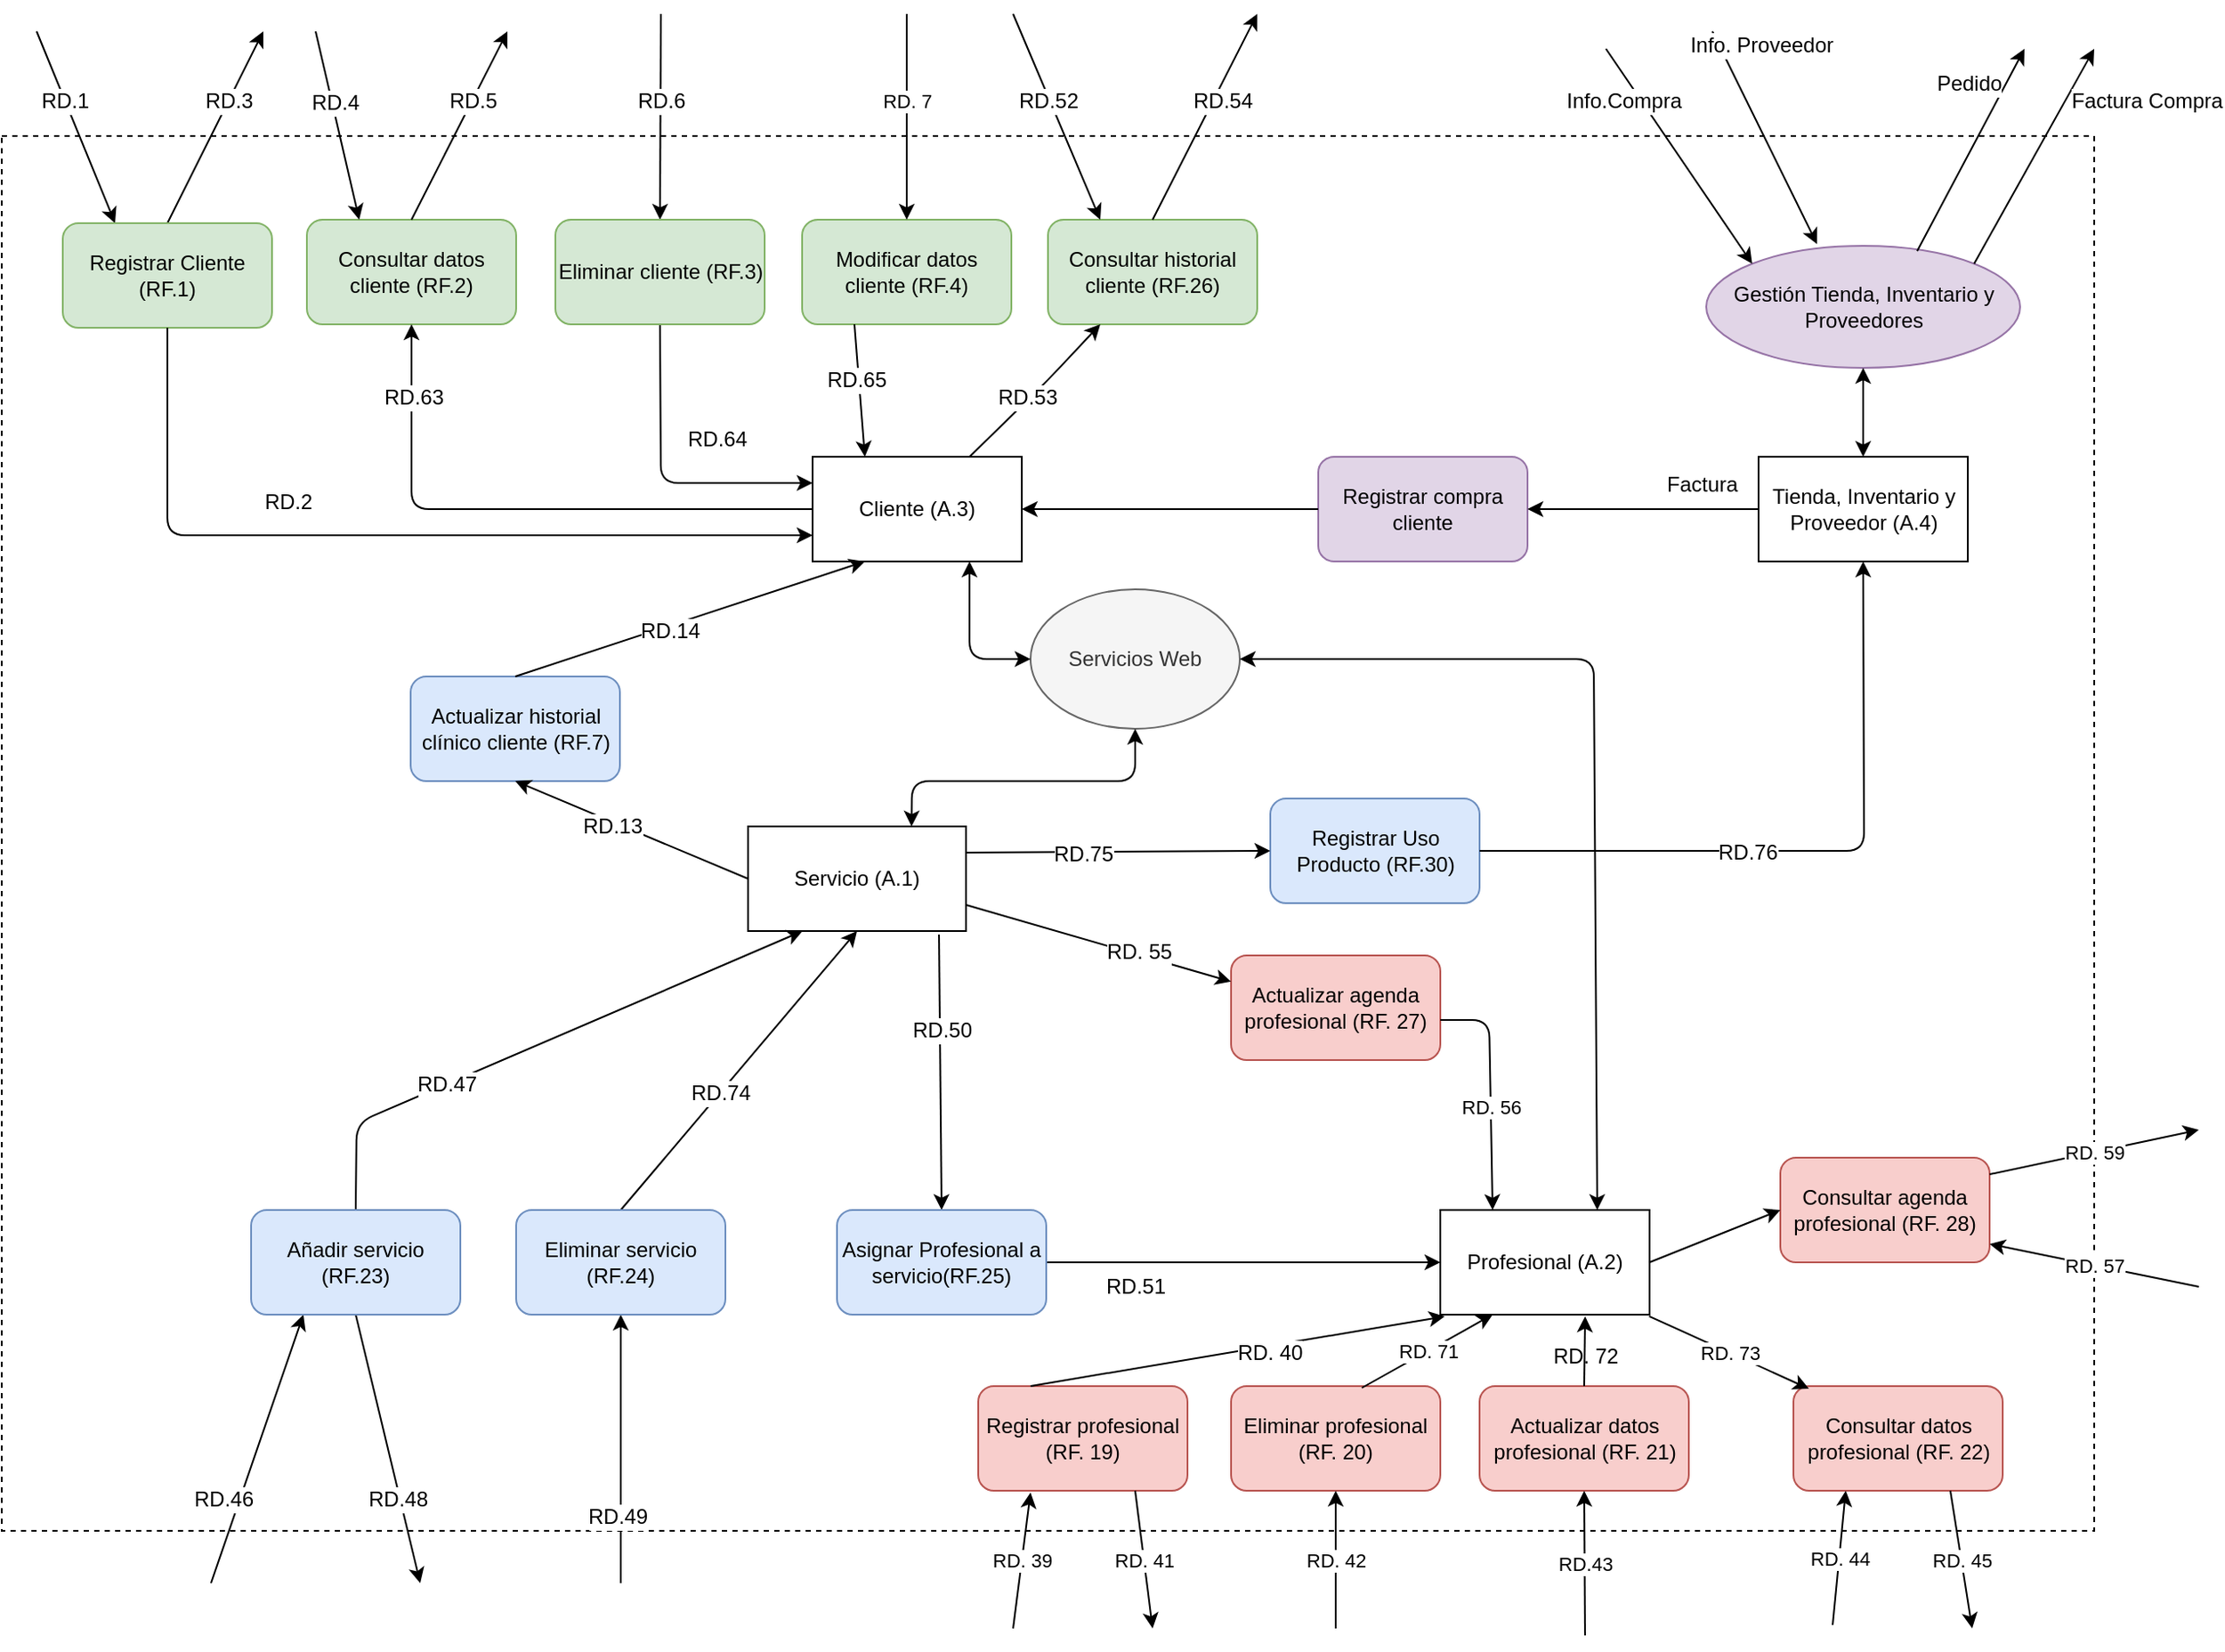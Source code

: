 <mxfile version="12.3.3" type="google" pages="1"><diagram id="b93JCt19qEBxRqC6dPkV" name="Page-1"><mxGraphModel dx="2615" dy="962" grid="1" gridSize="10" guides="1" tooltips="1" connect="1" arrows="1" fold="1" page="0" pageScale="1" pageWidth="827" pageHeight="1169" math="0" shadow="0"><root><mxCell id="0"/><mxCell id="1" parent="0"/><mxCell id="jMktDE-_HTdUXG7pjWSN-1" value="" style="rounded=0;whiteSpace=wrap;html=1;dashed=1;fillColor=none;" parent="1" vertex="1"><mxGeometry x="-640" y="90" width="1200" height="800" as="geometry"/></mxCell><mxCell id="8VAY9Pa1ln5P_v3T2w9V-14" value="Servicio (A.1)" style="rounded=0;whiteSpace=wrap;html=1;shadow=0;glass=0;comic=0;" parent="1" vertex="1"><mxGeometry x="-212" y="486" width="125" height="60" as="geometry"/></mxCell><mxCell id="Qlmde71eXQDHQLHynO3W-8" value="Gestión Tienda, Inventario y Proveedores" style="ellipse;whiteSpace=wrap;html=1;fillColor=#e1d5e7;strokeColor=#9673a6;" parent="1" vertex="1"><mxGeometry x="337.5" y="153" width="180" height="70" as="geometry"/></mxCell><mxCell id="Qlmde71eXQDHQLHynO3W-14" value="" style="endArrow=classic;html=1;entryX=0;entryY=0;entryDx=0;entryDy=0;" parent="1" target="Qlmde71eXQDHQLHynO3W-8" edge="1"><mxGeometry width="50" height="50" relative="1" as="geometry"><mxPoint x="280" y="40" as="sourcePoint"/><mxPoint x="503.443" y="67.499" as="targetPoint"/></mxGeometry></mxCell><mxCell id="Qlmde71eXQDHQLHynO3W-39" value="Info.Compra" style="text;html=1;resizable=0;points=[];align=center;verticalAlign=middle;labelBackgroundColor=#ffffff;" parent="Qlmde71eXQDHQLHynO3W-14" vertex="1" connectable="0"><mxGeometry x="0.1" y="-2" relative="1" as="geometry"><mxPoint x="-34.5" y="-39" as="offset"/></mxGeometry></mxCell><mxCell id="Qlmde71eXQDHQLHynO3W-17" value="" style="endArrow=classic;html=1;exitX=0.672;exitY=0.043;exitDx=0;exitDy=0;exitPerimeter=0;" parent="1" source="Qlmde71eXQDHQLHynO3W-8" edge="1"><mxGeometry width="50" height="50" relative="1" as="geometry"><mxPoint x="430" y="150" as="sourcePoint"/><mxPoint x="520" y="40" as="targetPoint"/></mxGeometry></mxCell><mxCell id="Qlmde71eXQDHQLHynO3W-42" value="Pedido" style="text;html=1;resizable=0;points=[];align=center;verticalAlign=middle;labelBackgroundColor=#ffffff;" parent="Qlmde71eXQDHQLHynO3W-17" vertex="1" connectable="0"><mxGeometry x="0.169" y="-3" relative="1" as="geometry"><mxPoint x="-9.5" y="-29.5" as="offset"/></mxGeometry></mxCell><mxCell id="Qlmde71eXQDHQLHynO3W-44" value="" style="endArrow=classic;html=1;entryX=0.25;entryY=0;entryDx=0;entryDy=0;" parent="1" target="3dImfwjAl2JNaLpoNtfD-1" edge="1"><mxGeometry width="50" height="50" relative="1" as="geometry"><mxPoint x="-620" y="30" as="sourcePoint"/><mxPoint x="-464.402" y="148.289" as="targetPoint"/></mxGeometry></mxCell><mxCell id="Qlmde71eXQDHQLHynO3W-45" value="RD.1" style="text;html=1;resizable=0;points=[];align=center;verticalAlign=middle;labelBackgroundColor=#ffffff;" parent="Qlmde71eXQDHQLHynO3W-44" vertex="1" connectable="0"><mxGeometry x="0.218" y="1" relative="1" as="geometry"><mxPoint x="-13" y="-26.5" as="offset"/></mxGeometry></mxCell><mxCell id="YVrnWBhTD0CyVtD4n9-x-4" value="" style="endArrow=classic;html=1;exitX=0.5;exitY=0;exitDx=0;exitDy=0;" parent="1" source="3dImfwjAl2JNaLpoNtfD-1" edge="1"><mxGeometry width="50" height="50" relative="1" as="geometry"><mxPoint x="-224.99" y="152" as="sourcePoint"/><mxPoint x="-490" y="30" as="targetPoint"/></mxGeometry></mxCell><mxCell id="YVrnWBhTD0CyVtD4n9-x-6" value="RD.3" style="text;html=1;resizable=0;points=[];align=center;verticalAlign=middle;labelBackgroundColor=#ffffff;" parent="YVrnWBhTD0CyVtD4n9-x-4" vertex="1" connectable="0"><mxGeometry x="-0.221" y="2" relative="1" as="geometry"><mxPoint x="15.5" y="-26" as="offset"/></mxGeometry></mxCell><mxCell id="F9AIN50XA96VZ4RDQSqq-5" value="Profesional (A.2)" style="rounded=0;whiteSpace=wrap;html=1;shadow=0;glass=0;comic=0;" parent="1" vertex="1"><mxGeometry x="185" y="706" width="120" height="60" as="geometry"/></mxCell><mxCell id="F9AIN50XA96VZ4RDQSqq-6" value="Tienda, Inventario y Proveedor (A.4)" style="rounded=0;whiteSpace=wrap;html=1;shadow=0;glass=0;comic=0;" parent="1" vertex="1"><mxGeometry x="367.5" y="274" width="120" height="60" as="geometry"/></mxCell><mxCell id="F9AIN50XA96VZ4RDQSqq-7" value="Cliente (A.3)" style="rounded=0;whiteSpace=wrap;html=1;shadow=0;glass=0;comic=0;" parent="1" vertex="1"><mxGeometry x="-175" y="274" width="120" height="60" as="geometry"/></mxCell><mxCell id="F9AIN50XA96VZ4RDQSqq-8" value="" style="endArrow=classic;startArrow=classic;html=1;endFill=1;exitX=0.5;exitY=0;exitDx=0;exitDy=0;entryX=0.5;entryY=1;entryDx=0;entryDy=0;" parent="1" source="F9AIN50XA96VZ4RDQSqq-6" target="Qlmde71eXQDHQLHynO3W-8" edge="1"><mxGeometry width="50" height="50" relative="1" as="geometry"><mxPoint x="430.5" y="320" as="sourcePoint"/><mxPoint x="430.5" y="203" as="targetPoint"/><Array as="points"/></mxGeometry></mxCell><mxCell id="ljY3BrAoG0f8slDdFa4K-8" value="" style="endArrow=classic;html=1;entryX=0.353;entryY=-0.014;entryDx=0;entryDy=0;entryPerimeter=0;" parent="1" target="Qlmde71eXQDHQLHynO3W-8" edge="1"><mxGeometry width="50" height="50" relative="1" as="geometry"><mxPoint x="341" y="30" as="sourcePoint"/><mxPoint x="341.36" y="173.251" as="targetPoint"/></mxGeometry></mxCell><mxCell id="ljY3BrAoG0f8slDdFa4K-9" value="Info. Proveedor" style="text;html=1;resizable=0;points=[];align=center;verticalAlign=middle;labelBackgroundColor=#ffffff;" parent="ljY3BrAoG0f8slDdFa4K-8" vertex="1" connectable="0"><mxGeometry x="0.1" y="-2" relative="1" as="geometry"><mxPoint x="-4" y="-60" as="offset"/></mxGeometry></mxCell><mxCell id="ljY3BrAoG0f8slDdFa4K-12" value="Registrar compra cliente" style="rounded=1;whiteSpace=wrap;html=1;fillColor=#e1d5e7;strokeColor=#9673a6;" parent="1" vertex="1"><mxGeometry x="115" y="274" width="120" height="60" as="geometry"/></mxCell><mxCell id="ljY3BrAoG0f8slDdFa4K-13" value="" style="endArrow=classic;html=1;entryX=1;entryY=0.5;entryDx=0;entryDy=0;exitX=0;exitY=0.5;exitDx=0;exitDy=0;" parent="1" source="F9AIN50XA96VZ4RDQSqq-6" target="ljY3BrAoG0f8slDdFa4K-12" edge="1"><mxGeometry width="50" height="50" relative="1" as="geometry"><mxPoint x="255" y="404" as="sourcePoint"/><mxPoint x="305" y="354" as="targetPoint"/></mxGeometry></mxCell><mxCell id="ljY3BrAoG0f8slDdFa4K-14" value="" style="endArrow=classic;html=1;entryX=1;entryY=0.5;entryDx=0;entryDy=0;exitX=0;exitY=0.5;exitDx=0;exitDy=0;" parent="1" source="ljY3BrAoG0f8slDdFa4K-12" target="F9AIN50XA96VZ4RDQSqq-7" edge="1"><mxGeometry width="50" height="50" relative="1" as="geometry"><mxPoint x="125" y="300" as="sourcePoint"/><mxPoint x="35" y="345" as="targetPoint"/><Array as="points"/></mxGeometry></mxCell><mxCell id="ljY3BrAoG0f8slDdFa4K-18" value="" style="endArrow=classic;html=1;exitX=1;exitY=0;exitDx=0;exitDy=0;" parent="1" source="Qlmde71eXQDHQLHynO3W-8" edge="1"><mxGeometry width="50" height="50" relative="1" as="geometry"><mxPoint x="475.175" y="100.178" as="sourcePoint"/><mxPoint x="560" y="40" as="targetPoint"/></mxGeometry></mxCell><mxCell id="ljY3BrAoG0f8slDdFa4K-19" value="Factura Compra" style="text;html=1;resizable=0;points=[];align=center;verticalAlign=middle;labelBackgroundColor=#ffffff;" parent="ljY3BrAoG0f8slDdFa4K-18" vertex="1" connectable="0"><mxGeometry x="-0.221" y="2" relative="1" as="geometry"><mxPoint x="74" y="-44.5" as="offset"/></mxGeometry></mxCell><mxCell id="ljY3BrAoG0f8slDdFa4K-26" value="Factura" style="text;html=1;resizable=0;points=[];autosize=1;align=left;verticalAlign=top;spacingTop=-4;" parent="1" vertex="1"><mxGeometry x="312.5" y="280" width="60" height="20" as="geometry"/></mxCell><mxCell id="z3OTCiVvKLXazfWo5lRK-1" value="Registrar Uso Producto (RF.30)" style="rounded=1;whiteSpace=wrap;html=1;fillColor=#dae8fc;strokeColor=#6c8ebf;" parent="1" vertex="1"><mxGeometry x="87.5" y="470" width="120" height="60" as="geometry"/></mxCell><mxCell id="3dImfwjAl2JNaLpoNtfD-1" value="Registrar Cliente (RF.1)" style="rounded=1;whiteSpace=wrap;html=1;fillColor=#d5e8d4;strokeColor=#82b366;" parent="1" vertex="1"><mxGeometry x="-605" y="140" width="120" height="60" as="geometry"/></mxCell><mxCell id="3dImfwjAl2JNaLpoNtfD-2" value="" style="endArrow=classic;html=1;exitX=0.5;exitY=1;exitDx=0;exitDy=0;entryX=0;entryY=0.75;entryDx=0;entryDy=0;" parent="1" source="3dImfwjAl2JNaLpoNtfD-1" target="F9AIN50XA96VZ4RDQSqq-7" edge="1"><mxGeometry width="50" height="50" relative="1" as="geometry"><mxPoint x="-380" y="710" as="sourcePoint"/><mxPoint x="-130" y="260" as="targetPoint"/><Array as="points"><mxPoint x="-545" y="319"/></Array></mxGeometry></mxCell><mxCell id="3dImfwjAl2JNaLpoNtfD-3" value="RD.2" style="text;html=1;align=center;verticalAlign=middle;resizable=0;points=[];;labelBackgroundColor=#ffffff;" parent="3dImfwjAl2JNaLpoNtfD-2" vertex="1" connectable="0"><mxGeometry x="0.373" y="1" relative="1" as="geometry"><mxPoint x="-148" y="-18" as="offset"/></mxGeometry></mxCell><mxCell id="3dImfwjAl2JNaLpoNtfD-4" value="Consultar datos cliente (RF.2)" style="rounded=1;whiteSpace=wrap;html=1;fillColor=#d5e8d4;strokeColor=#82b366;" parent="1" vertex="1"><mxGeometry x="-465" y="138" width="120" height="60" as="geometry"/></mxCell><mxCell id="3dImfwjAl2JNaLpoNtfD-6" value="" style="endArrow=classic;html=1;exitX=0.5;exitY=1;exitDx=0;exitDy=0;entryX=0;entryY=0.25;entryDx=0;entryDy=0;" parent="1" source="3dImfwjAl2JNaLpoNtfD-15" target="F9AIN50XA96VZ4RDQSqq-7" edge="1"><mxGeometry width="50" height="50" relative="1" as="geometry"><mxPoint x="-120" y="248" as="sourcePoint"/><mxPoint x="-70" y="198" as="targetPoint"/><Array as="points"><mxPoint x="-262" y="289"/></Array></mxGeometry></mxCell><mxCell id="3dImfwjAl2JNaLpoNtfD-17" value="RD.64" style="text;html=1;align=center;verticalAlign=middle;resizable=0;points=[];;labelBackgroundColor=#ffffff;" parent="3dImfwjAl2JNaLpoNtfD-6" vertex="1" connectable="0"><mxGeometry x="0.437" y="-1" relative="1" as="geometry"><mxPoint x="-5.5" y="-26.5" as="offset"/></mxGeometry></mxCell><mxCell id="3dImfwjAl2JNaLpoNtfD-8" value="" style="endArrow=classic;html=1;entryX=0.5;entryY=0;entryDx=0;entryDy=0;" parent="1" target="3dImfwjAl2JNaLpoNtfD-15" edge="1"><mxGeometry width="50" height="50" relative="1" as="geometry"><mxPoint x="-262" y="20" as="sourcePoint"/><mxPoint x="-275" y="40" as="targetPoint"/></mxGeometry></mxCell><mxCell id="3dImfwjAl2JNaLpoNtfD-16" value="RD.6" style="text;html=1;align=center;verticalAlign=middle;resizable=0;points=[];;labelBackgroundColor=#ffffff;" parent="3dImfwjAl2JNaLpoNtfD-8" vertex="1" connectable="0"><mxGeometry x="0.352" relative="1" as="geometry"><mxPoint y="-30" as="offset"/></mxGeometry></mxCell><mxCell id="3dImfwjAl2JNaLpoNtfD-9" value="" style="endArrow=classic;html=1;entryX=0.25;entryY=0;entryDx=0;entryDy=0;" parent="1" target="3dImfwjAl2JNaLpoNtfD-4" edge="1"><mxGeometry width="50" height="50" relative="1" as="geometry"><mxPoint x="-460" y="30" as="sourcePoint"/><mxPoint x="-250" y="113" as="targetPoint"/></mxGeometry></mxCell><mxCell id="3dImfwjAl2JNaLpoNtfD-12" value="RD.4" style="text;html=1;align=center;verticalAlign=middle;resizable=0;points=[];;labelBackgroundColor=#ffffff;" parent="3dImfwjAl2JNaLpoNtfD-9" vertex="1" connectable="0"><mxGeometry x="0.506" y="2" relative="1" as="geometry"><mxPoint x="-10.5" y="-40.5" as="offset"/></mxGeometry></mxCell><mxCell id="3dImfwjAl2JNaLpoNtfD-10" value="" style="endArrow=classic;html=1;exitX=0.5;exitY=0;exitDx=0;exitDy=0;" parent="1" source="3dImfwjAl2JNaLpoNtfD-4" edge="1"><mxGeometry width="50" height="50" relative="1" as="geometry"><mxPoint x="-395" y="130" as="sourcePoint"/><mxPoint x="-350" y="30" as="targetPoint"/></mxGeometry></mxCell><mxCell id="3dImfwjAl2JNaLpoNtfD-14" value="RD.5" style="text;html=1;align=center;verticalAlign=middle;resizable=0;points=[];;labelBackgroundColor=#ffffff;" parent="3dImfwjAl2JNaLpoNtfD-10" vertex="1" connectable="0"><mxGeometry x="-0.426" y="-5" relative="1" as="geometry"><mxPoint x="14.5" y="-39" as="offset"/></mxGeometry></mxCell><mxCell id="3dImfwjAl2JNaLpoNtfD-11" value="" style="endArrow=classic;html=1;exitX=0;exitY=0.5;exitDx=0;exitDy=0;entryX=0.5;entryY=1;entryDx=0;entryDy=0;" parent="1" source="F9AIN50XA96VZ4RDQSqq-7" target="3dImfwjAl2JNaLpoNtfD-4" edge="1"><mxGeometry width="50" height="50" relative="1" as="geometry"><mxPoint x="-305" y="280" as="sourcePoint"/><mxPoint x="-350" y="210" as="targetPoint"/><Array as="points"><mxPoint x="-405" y="304"/></Array></mxGeometry></mxCell><mxCell id="3dImfwjAl2JNaLpoNtfD-13" value="RD.63" style="text;html=1;align=center;verticalAlign=middle;resizable=0;points=[];;labelBackgroundColor=#ffffff;" parent="3dImfwjAl2JNaLpoNtfD-11" vertex="1" connectable="0"><mxGeometry x="-0.33" relative="1" as="geometry"><mxPoint x="-117" y="-64" as="offset"/></mxGeometry></mxCell><mxCell id="3dImfwjAl2JNaLpoNtfD-15" value="Eliminar cliente (RF.3)" style="rounded=1;whiteSpace=wrap;html=1;fillColor=#d5e8d4;strokeColor=#82b366;" parent="1" vertex="1"><mxGeometry x="-322.5" y="138" width="120" height="60" as="geometry"/></mxCell><mxCell id="3dImfwjAl2JNaLpoNtfD-18" value="Modificar datos cliente (RF.4)" style="rounded=1;whiteSpace=wrap;html=1;fillColor=#d5e8d4;strokeColor=#82b366;" parent="1" vertex="1"><mxGeometry x="-181" y="138" width="120" height="60" as="geometry"/></mxCell><mxCell id="3dImfwjAl2JNaLpoNtfD-19" value="Consultar historial cliente (RF.26)" style="rounded=1;whiteSpace=wrap;html=1;fillColor=#d5e8d4;strokeColor=#82b366;" parent="1" vertex="1"><mxGeometry x="-40" y="138" width="120" height="60" as="geometry"/></mxCell><mxCell id="3dImfwjAl2JNaLpoNtfD-20" value="Actualizar historial clínico cliente (RF.7)" style="rounded=1;whiteSpace=wrap;html=1;fillColor=#dae8fc;strokeColor=#6c8ebf;" parent="1" vertex="1"><mxGeometry x="-405.5" y="400" width="120" height="60" as="geometry"/></mxCell><mxCell id="3dImfwjAl2JNaLpoNtfD-21" value="" style="endArrow=classic;html=1;exitX=0.25;exitY=1;exitDx=0;exitDy=0;entryX=0.25;entryY=0;entryDx=0;entryDy=0;" parent="1" source="3dImfwjAl2JNaLpoNtfD-18" target="F9AIN50XA96VZ4RDQSqq-7" edge="1"><mxGeometry width="50" height="50" relative="1" as="geometry"><mxPoint x="-280" y="430" as="sourcePoint"/><mxPoint x="-230" y="380" as="targetPoint"/></mxGeometry></mxCell><mxCell id="3dImfwjAl2JNaLpoNtfD-22" value="RD.65" style="text;html=1;align=center;verticalAlign=middle;resizable=0;points=[];;labelBackgroundColor=#ffffff;" parent="3dImfwjAl2JNaLpoNtfD-21" vertex="1" connectable="0"><mxGeometry x="-0.564" y="-2" relative="1" as="geometry"><mxPoint x="1.5" y="15" as="offset"/></mxGeometry></mxCell><mxCell id="3dImfwjAl2JNaLpoNtfD-23" value="RD. 7" style="endArrow=classic;html=1;entryX=0.5;entryY=0;entryDx=0;entryDy=0;" parent="1" target="3dImfwjAl2JNaLpoNtfD-18" edge="1"><mxGeometry x="0.017" y="-10" width="50" height="50" relative="1" as="geometry"><mxPoint x="-121" y="20" as="sourcePoint"/><mxPoint x="-210" y="30" as="targetPoint"/><Array as="points"><mxPoint x="-121" y="80"/></Array><mxPoint x="10" y="-10" as="offset"/></mxGeometry></mxCell><mxCell id="3dImfwjAl2JNaLpoNtfD-25" value="" style="endArrow=classic;html=1;exitX=0.75;exitY=0;exitDx=0;exitDy=0;entryX=0.25;entryY=1;entryDx=0;entryDy=0;" parent="1" source="F9AIN50XA96VZ4RDQSqq-7" target="3dImfwjAl2JNaLpoNtfD-19" edge="1"><mxGeometry width="50" height="50" relative="1" as="geometry"><mxPoint x="-80" y="260" as="sourcePoint"/><mxPoint x="-30" y="210" as="targetPoint"/><Array as="points"><mxPoint x="-40" y="230"/></Array></mxGeometry></mxCell><mxCell id="3dImfwjAl2JNaLpoNtfD-42" value="RD.53" style="text;html=1;align=center;verticalAlign=middle;resizable=0;points=[];;labelBackgroundColor=#ffffff;" parent="3dImfwjAl2JNaLpoNtfD-25" vertex="1" connectable="0"><mxGeometry x="0.179" y="16" relative="1" as="geometry"><mxPoint x="-1" y="21" as="offset"/></mxGeometry></mxCell><mxCell id="3dImfwjAl2JNaLpoNtfD-26" value="" style="endArrow=classic;html=1;exitX=0.5;exitY=0;exitDx=0;exitDy=0;entryX=0.25;entryY=1;entryDx=0;entryDy=0;" parent="1" source="3dImfwjAl2JNaLpoNtfD-20" target="F9AIN50XA96VZ4RDQSqq-7" edge="1"><mxGeometry width="50" height="50" relative="1" as="geometry"><mxPoint x="-102.5" y="136" as="sourcePoint"/><mxPoint x="-277.5" y="440" as="targetPoint"/><Array as="points"/></mxGeometry></mxCell><mxCell id="3dImfwjAl2JNaLpoNtfD-43" value="RD.14" style="text;html=1;align=center;verticalAlign=middle;resizable=0;points=[];;labelBackgroundColor=#ffffff;" parent="3dImfwjAl2JNaLpoNtfD-26" vertex="1" connectable="0"><mxGeometry x="-0.236" y="-3" relative="1" as="geometry"><mxPoint x="10.5" y="-4" as="offset"/></mxGeometry></mxCell><mxCell id="3dImfwjAl2JNaLpoNtfD-27" value="" style="endArrow=classic;html=1;entryX=0.5;entryY=1;entryDx=0;entryDy=0;exitX=0;exitY=0.5;exitDx=0;exitDy=0;" parent="1" source="8VAY9Pa1ln5P_v3T2w9V-14" target="3dImfwjAl2JNaLpoNtfD-20" edge="1"><mxGeometry width="50" height="50" relative="1" as="geometry"><mxPoint x="-732" y="486" as="sourcePoint"/><mxPoint x="-147" y="116" as="targetPoint"/></mxGeometry></mxCell><mxCell id="3dImfwjAl2JNaLpoNtfD-44" value="RD.13" style="text;html=1;align=center;verticalAlign=middle;resizable=0;points=[];;labelBackgroundColor=#ffffff;" parent="3dImfwjAl2JNaLpoNtfD-27" vertex="1" connectable="0"><mxGeometry x="0.351" y="3" relative="1" as="geometry"><mxPoint x="13.5" y="5" as="offset"/></mxGeometry></mxCell><mxCell id="3dImfwjAl2JNaLpoNtfD-28" value="" style="endArrow=classic;html=1;exitX=0.5;exitY=0;exitDx=0;exitDy=0;entryX=0.25;entryY=1;entryDx=0;entryDy=0;" parent="1" source="3dImfwjAl2JNaLpoNtfD-45" target="8VAY9Pa1ln5P_v3T2w9V-14" edge="1"><mxGeometry width="50" height="50" relative="1" as="geometry"><mxPoint x="-597.5" y="646" as="sourcePoint"/><mxPoint x="-436.5" y="636" as="targetPoint"/><Array as="points"><mxPoint x="-436.5" y="656"/></Array></mxGeometry></mxCell><mxCell id="3dImfwjAl2JNaLpoNtfD-54" value="RD.47" style="text;html=1;align=center;verticalAlign=middle;resizable=0;points=[];;labelBackgroundColor=#ffffff;" parent="3dImfwjAl2JNaLpoNtfD-28" vertex="1" connectable="0"><mxGeometry x="-0.358" relative="1" as="geometry"><mxPoint as="offset"/></mxGeometry></mxCell><mxCell id="3dImfwjAl2JNaLpoNtfD-29" value="" style="endArrow=classic;html=1;exitX=0.876;exitY=1.033;exitDx=0;exitDy=0;entryX=0.5;entryY=0;entryDx=0;entryDy=0;exitPerimeter=0;" parent="1" source="8VAY9Pa1ln5P_v3T2w9V-14" target="3dImfwjAl2JNaLpoNtfD-47" edge="1"><mxGeometry width="50" height="50" relative="1" as="geometry"><mxPoint x="-237.5" y="766" as="sourcePoint"/><mxPoint x="-187.5" y="716" as="targetPoint"/></mxGeometry></mxCell><mxCell id="3dImfwjAl2JNaLpoNtfD-52" value="RD.50" style="text;html=1;align=center;verticalAlign=middle;resizable=0;points=[];;labelBackgroundColor=#ffffff;" parent="3dImfwjAl2JNaLpoNtfD-29" vertex="1" connectable="0"><mxGeometry x="-0.307" y="1" relative="1" as="geometry"><mxPoint as="offset"/></mxGeometry></mxCell><mxCell id="3dImfwjAl2JNaLpoNtfD-30" value="" style="endArrow=classic;html=1;exitX=1;exitY=0.5;exitDx=0;exitDy=0;entryX=0;entryY=0.5;entryDx=0;entryDy=0;" parent="1" source="3dImfwjAl2JNaLpoNtfD-47" target="F9AIN50XA96VZ4RDQSqq-5" edge="1"><mxGeometry width="50" height="50" relative="1" as="geometry"><mxPoint x="20" y="656" as="sourcePoint"/><mxPoint x="65" y="636" as="targetPoint"/></mxGeometry></mxCell><mxCell id="3dImfwjAl2JNaLpoNtfD-53" value="RD.51" style="text;html=1;align=center;verticalAlign=middle;resizable=0;points=[];;labelBackgroundColor=#ffffff;" parent="3dImfwjAl2JNaLpoNtfD-30" vertex="1" connectable="0"><mxGeometry x="-0.249" y="-18" relative="1" as="geometry"><mxPoint x="-34.5" y="-4" as="offset"/></mxGeometry></mxCell><mxCell id="3dImfwjAl2JNaLpoNtfD-31" value="" style="endArrow=classic;html=1;exitX=0.5;exitY=1;exitDx=0;exitDy=0;" parent="1" source="3dImfwjAl2JNaLpoNtfD-45" edge="1"><mxGeometry width="50" height="50" relative="1" as="geometry"><mxPoint x="-472.5" y="867" as="sourcePoint"/><mxPoint x="-400" y="920" as="targetPoint"/></mxGeometry></mxCell><mxCell id="3dImfwjAl2JNaLpoNtfD-55" value="RD.48" style="text;html=1;align=center;verticalAlign=middle;resizable=0;points=[];;labelBackgroundColor=#ffffff;" parent="3dImfwjAl2JNaLpoNtfD-31" vertex="1" connectable="0"><mxGeometry x="0.479" y="-1" relative="1" as="geometry"><mxPoint x="-3" y="-8.5" as="offset"/></mxGeometry></mxCell><mxCell id="3dImfwjAl2JNaLpoNtfD-32" value="" style="endArrow=classic;html=1;entryX=0.25;entryY=1;entryDx=0;entryDy=0;" parent="1" target="3dImfwjAl2JNaLpoNtfD-45" edge="1"><mxGeometry width="50" height="50" relative="1" as="geometry"><mxPoint x="-520" y="920" as="sourcePoint"/><mxPoint x="-762.5" y="1326" as="targetPoint"/></mxGeometry></mxCell><mxCell id="3dImfwjAl2JNaLpoNtfD-57" value="RD.46" style="text;html=1;align=center;verticalAlign=middle;resizable=0;points=[];;labelBackgroundColor=#ffffff;" parent="3dImfwjAl2JNaLpoNtfD-32" vertex="1" connectable="0"><mxGeometry x="-0.473" y="-5" relative="1" as="geometry"><mxPoint x="-11.5" y="-9" as="offset"/></mxGeometry></mxCell><mxCell id="3dImfwjAl2JNaLpoNtfD-33" value="" style="endArrow=classic;html=1;entryX=0.5;entryY=1;entryDx=0;entryDy=0;" parent="1" target="3dImfwjAl2JNaLpoNtfD-46" edge="1"><mxGeometry width="50" height="50" relative="1" as="geometry"><mxPoint x="-285" y="920" as="sourcePoint"/><mxPoint x="-282.5" y="776" as="targetPoint"/></mxGeometry></mxCell><mxCell id="3dImfwjAl2JNaLpoNtfD-58" value="RD.49" style="text;html=1;align=center;verticalAlign=middle;resizable=0;points=[];;labelBackgroundColor=#ffffff;" parent="3dImfwjAl2JNaLpoNtfD-33" vertex="1" connectable="0"><mxGeometry x="-0.508" y="2" relative="1" as="geometry"><mxPoint as="offset"/></mxGeometry></mxCell><mxCell id="3dImfwjAl2JNaLpoNtfD-34" value="" style="endArrow=classic;html=1;exitX=0.5;exitY=0;exitDx=0;exitDy=0;entryX=0.5;entryY=1;entryDx=0;entryDy=0;" parent="1" source="3dImfwjAl2JNaLpoNtfD-46" target="8VAY9Pa1ln5P_v3T2w9V-14" edge="1"><mxGeometry width="50" height="50" relative="1" as="geometry"><mxPoint x="-287.5" y="892" as="sourcePoint"/><mxPoint x="-237.5" y="842" as="targetPoint"/></mxGeometry></mxCell><mxCell id="3dImfwjAl2JNaLpoNtfD-59" value="RD.74" style="text;html=1;align=center;verticalAlign=middle;resizable=0;points=[];;labelBackgroundColor=#ffffff;" parent="3dImfwjAl2JNaLpoNtfD-34" vertex="1" connectable="0"><mxGeometry x="-0.167" relative="1" as="geometry"><mxPoint as="offset"/></mxGeometry></mxCell><mxCell id="3dImfwjAl2JNaLpoNtfD-35" value="" style="endArrow=classic;html=1;exitX=1;exitY=0.25;exitDx=0;exitDy=0;entryX=0;entryY=0.5;entryDx=0;entryDy=0;" parent="1" source="8VAY9Pa1ln5P_v3T2w9V-14" target="z3OTCiVvKLXazfWo5lRK-1" edge="1"><mxGeometry width="50" height="50" relative="1" as="geometry"><mxPoint x="-67.5" y="516" as="sourcePoint"/><mxPoint x="-17.5" y="466" as="targetPoint"/></mxGeometry></mxCell><mxCell id="3dImfwjAl2JNaLpoNtfD-61" value="RD.75" style="text;html=1;align=center;verticalAlign=middle;resizable=0;points=[];;labelBackgroundColor=#ffffff;" parent="3dImfwjAl2JNaLpoNtfD-35" vertex="1" connectable="0"><mxGeometry x="-0.239" y="-1" relative="1" as="geometry"><mxPoint as="offset"/></mxGeometry></mxCell><mxCell id="3dImfwjAl2JNaLpoNtfD-36" value="" style="endArrow=classic;html=1;exitX=1;exitY=0.5;exitDx=0;exitDy=0;entryX=0.5;entryY=1;entryDx=0;entryDy=0;" parent="1" source="z3OTCiVvKLXazfWo5lRK-1" target="F9AIN50XA96VZ4RDQSqq-6" edge="1"><mxGeometry width="50" height="50" relative="1" as="geometry"><mxPoint x="292.5" y="526" as="sourcePoint"/><mxPoint x="295" y="440" as="targetPoint"/><Array as="points"><mxPoint x="428" y="500"/></Array></mxGeometry></mxCell><mxCell id="3dImfwjAl2JNaLpoNtfD-62" value="RD.76" style="text;html=1;align=center;verticalAlign=middle;resizable=0;points=[];;labelBackgroundColor=#ffffff;" parent="3dImfwjAl2JNaLpoNtfD-36" vertex="1" connectable="0"><mxGeometry x="-0.214" y="-1" relative="1" as="geometry"><mxPoint x="1" as="offset"/></mxGeometry></mxCell><mxCell id="3dImfwjAl2JNaLpoNtfD-37" value="" style="endArrow=classic;html=1;entryX=0.25;entryY=0;entryDx=0;entryDy=0;" parent="1" target="3dImfwjAl2JNaLpoNtfD-19" edge="1"><mxGeometry width="50" height="50" relative="1" as="geometry"><mxPoint x="-60" y="20" as="sourcePoint"/><mxPoint x="-185" y="-70" as="targetPoint"/></mxGeometry></mxCell><mxCell id="3dImfwjAl2JNaLpoNtfD-38" value="RD.52" style="text;html=1;align=center;verticalAlign=middle;resizable=0;points=[];;labelBackgroundColor=#ffffff;" parent="3dImfwjAl2JNaLpoNtfD-37" vertex="1" connectable="0"><mxGeometry x="-0.346" relative="1" as="geometry"><mxPoint x="3.5" y="11.5" as="offset"/></mxGeometry></mxCell><mxCell id="3dImfwjAl2JNaLpoNtfD-39" value="" style="endArrow=classic;html=1;exitX=0.5;exitY=0;exitDx=0;exitDy=0;" parent="1" source="3dImfwjAl2JNaLpoNtfD-19" edge="1"><mxGeometry width="50" height="50" relative="1" as="geometry"><mxPoint x="55" y="100" as="sourcePoint"/><mxPoint x="80" y="20" as="targetPoint"/></mxGeometry></mxCell><mxCell id="3dImfwjAl2JNaLpoNtfD-40" value="RD.54" style="text;html=1;align=center;verticalAlign=middle;resizable=0;points=[];;labelBackgroundColor=#ffffff;" parent="3dImfwjAl2JNaLpoNtfD-39" vertex="1" connectable="0"><mxGeometry x="-0.354" y="-1" relative="1" as="geometry"><mxPoint x="19.5" y="-30" as="offset"/></mxGeometry></mxCell><mxCell id="fmFveJW_5w7Oqmowh9P2-1" value="Registrar profesional (RF. 19)" style="rounded=1;whiteSpace=wrap;html=1;fillColor=#f8cecc;strokeColor=#b85450;" parent="1" vertex="1"><mxGeometry x="-80" y="807" width="120" height="60" as="geometry"/></mxCell><mxCell id="fmFveJW_5w7Oqmowh9P2-2" value="Eliminar profesional&lt;br&gt;(RF. 20)" style="rounded=1;whiteSpace=wrap;html=1;fillColor=#f8cecc;strokeColor=#b85450;" parent="1" vertex="1"><mxGeometry x="65" y="807" width="120" height="60" as="geometry"/></mxCell><mxCell id="fmFveJW_5w7Oqmowh9P2-3" value="Actualizar datos profesional (RF. 21)" style="rounded=1;whiteSpace=wrap;html=1;fillColor=#f8cecc;strokeColor=#b85450;" parent="1" vertex="1"><mxGeometry x="207.5" y="807" width="120" height="60" as="geometry"/></mxCell><mxCell id="fmFveJW_5w7Oqmowh9P2-4" value="Consultar datos profesional (RF. 22)" style="rounded=1;whiteSpace=wrap;html=1;fillColor=#f8cecc;strokeColor=#b85450;" parent="1" vertex="1"><mxGeometry x="387.5" y="807" width="120" height="60" as="geometry"/></mxCell><mxCell id="fmFveJW_5w7Oqmowh9P2-5" value="Actualizar agenda profesional (RF. 27)" style="rounded=1;whiteSpace=wrap;html=1;fillColor=#f8cecc;strokeColor=#b85450;" parent="1" vertex="1"><mxGeometry x="65" y="560" width="120" height="60" as="geometry"/></mxCell><mxCell id="fmFveJW_5w7Oqmowh9P2-6" value="Consultar agenda profesional (RF. 28)" style="rounded=1;whiteSpace=wrap;html=1;fillColor=#f8cecc;strokeColor=#b85450;" parent="1" vertex="1"><mxGeometry x="380" y="676" width="120" height="60" as="geometry"/></mxCell><mxCell id="3dImfwjAl2JNaLpoNtfD-45" value="Añadir servicio (RF.23)" style="rounded=1;whiteSpace=wrap;html=1;fillColor=#dae8fc;strokeColor=#6c8ebf;" parent="1" vertex="1"><mxGeometry x="-497" y="706" width="120" height="60" as="geometry"/></mxCell><mxCell id="3dImfwjAl2JNaLpoNtfD-46" value="Eliminar servicio (RF.24)" style="rounded=1;whiteSpace=wrap;html=1;fillColor=#dae8fc;strokeColor=#6c8ebf;" parent="1" vertex="1"><mxGeometry x="-345" y="706" width="120" height="60" as="geometry"/></mxCell><mxCell id="3dImfwjAl2JNaLpoNtfD-47" value="Asignar Profesional a servicio(RF.25)" style="rounded=1;whiteSpace=wrap;html=1;fillColor=#dae8fc;strokeColor=#6c8ebf;" parent="1" vertex="1"><mxGeometry x="-161" y="706" width="120" height="60" as="geometry"/></mxCell><mxCell id="fmFveJW_5w7Oqmowh9P2-12" value="" style="endArrow=classic;html=1;entryX=0.021;entryY=1.017;entryDx=0;entryDy=0;exitX=0.25;exitY=0;exitDx=0;exitDy=0;entryPerimeter=0;" parent="1" source="fmFveJW_5w7Oqmowh9P2-1" target="F9AIN50XA96VZ4RDQSqq-5" edge="1"><mxGeometry width="50" height="50" relative="1" as="geometry"><mxPoint x="-82.5" y="807" as="sourcePoint"/><mxPoint x="-32.5" y="757" as="targetPoint"/></mxGeometry></mxCell><mxCell id="fmFveJW_5w7Oqmowh9P2-41" value="RD. 40" style="text;html=1;align=center;verticalAlign=middle;resizable=0;points=[];;labelBackgroundColor=#ffffff;" parent="fmFveJW_5w7Oqmowh9P2-12" connectable="0" vertex="1"><mxGeometry x="0.141" y="-4" relative="1" as="geometry"><mxPoint as="offset"/></mxGeometry></mxCell><mxCell id="fmFveJW_5w7Oqmowh9P2-13" value="RD. 71" style="endArrow=classic;html=1;entryX=0.25;entryY=1;entryDx=0;entryDy=0;" parent="1" target="F9AIN50XA96VZ4RDQSqq-5" edge="1"><mxGeometry width="50" height="50" relative="1" as="geometry"><mxPoint x="140" y="808" as="sourcePoint"/><mxPoint x="190" y="758" as="targetPoint"/></mxGeometry></mxCell><mxCell id="fmFveJW_5w7Oqmowh9P2-25" value="RD. 73" style="endArrow=classic;html=1;exitX=0.998;exitY=1.015;exitDx=0;exitDy=0;exitPerimeter=0;entryX=0.074;entryY=0.025;entryDx=0;entryDy=0;entryPerimeter=0;" parent="1" source="F9AIN50XA96VZ4RDQSqq-5" target="fmFveJW_5w7Oqmowh9P2-4" edge="1"><mxGeometry width="50" height="50" relative="1" as="geometry"><mxPoint x="325" y="896" as="sourcePoint"/><mxPoint x="125" y="1056" as="targetPoint"/></mxGeometry></mxCell><mxCell id="fmFveJW_5w7Oqmowh9P2-27" value="" style="endArrow=classic;html=1;entryX=0;entryY=0.5;entryDx=0;entryDy=0;exitX=1;exitY=0.5;exitDx=0;exitDy=0;" parent="1" source="F9AIN50XA96VZ4RDQSqq-5" target="fmFveJW_5w7Oqmowh9P2-6" edge="1"><mxGeometry width="50" height="50" relative="1" as="geometry"><mxPoint x="297.5" y="676" as="sourcePoint"/><mxPoint x="347.5" y="626" as="targetPoint"/></mxGeometry></mxCell><mxCell id="fmFveJW_5w7Oqmowh9P2-28" value="RD. 56" style="endArrow=classic;html=1;entryX=0.25;entryY=0;entryDx=0;entryDy=0;exitX=1;exitY=0.617;exitDx=0;exitDy=0;exitPerimeter=0;" parent="1" source="fmFveJW_5w7Oqmowh9P2-5" target="F9AIN50XA96VZ4RDQSqq-5" edge="1"><mxGeometry x="0.14" width="50" height="50" relative="1" as="geometry"><mxPoint x="302.5" y="706" as="sourcePoint"/><mxPoint x="352.5" y="656" as="targetPoint"/><Array as="points"><mxPoint x="213" y="597"/></Array><mxPoint as="offset"/></mxGeometry></mxCell><mxCell id="fmFveJW_5w7Oqmowh9P2-29" value="RD. 41" style="endArrow=classic;html=1;exitX=0.75;exitY=1;exitDx=0;exitDy=0;" parent="1" source="fmFveJW_5w7Oqmowh9P2-1" edge="1"><mxGeometry width="50" height="50" relative="1" as="geometry"><mxPoint x="-330" y="1856" as="sourcePoint"/><mxPoint x="20" y="946" as="targetPoint"/></mxGeometry></mxCell><mxCell id="fmFveJW_5w7Oqmowh9P2-30" value="RD. 39" style="endArrow=classic;html=1;" parent="1" edge="1"><mxGeometry width="50" height="50" relative="1" as="geometry"><mxPoint x="-60" y="946" as="sourcePoint"/><mxPoint x="-50" y="868" as="targetPoint"/></mxGeometry></mxCell><mxCell id="fmFveJW_5w7Oqmowh9P2-31" value="RD. 42" style="endArrow=classic;html=1;entryX=0.5;entryY=1;entryDx=0;entryDy=0;" parent="1" target="fmFveJW_5w7Oqmowh9P2-2" edge="1"><mxGeometry width="50" height="50" relative="1" as="geometry"><mxPoint x="125" y="946" as="sourcePoint"/><mxPoint x="32.5" y="946" as="targetPoint"/></mxGeometry></mxCell><mxCell id="fmFveJW_5w7Oqmowh9P2-32" value="RD.43" style="endArrow=classic;html=1;entryX=0.5;entryY=1;entryDx=0;entryDy=0;" parent="1" target="fmFveJW_5w7Oqmowh9P2-3" edge="1"><mxGeometry width="50" height="50" relative="1" as="geometry"><mxPoint x="268" y="950" as="sourcePoint"/><mxPoint x="72.5" y="877" as="targetPoint"/></mxGeometry></mxCell><mxCell id="fmFveJW_5w7Oqmowh9P2-33" value="RD. 44" style="endArrow=classic;html=1;entryX=0.25;entryY=1;entryDx=0;entryDy=0;" parent="1" target="fmFveJW_5w7Oqmowh9P2-4" edge="1"><mxGeometry width="50" height="50" relative="1" as="geometry"><mxPoint x="410" y="944" as="sourcePoint"/><mxPoint x="355.72" y="866.76" as="targetPoint"/></mxGeometry></mxCell><mxCell id="fmFveJW_5w7Oqmowh9P2-35" value="RD. 45" style="endArrow=classic;html=1;exitX=0.75;exitY=1;exitDx=0;exitDy=0;" parent="1" source="fmFveJW_5w7Oqmowh9P2-4" edge="1"><mxGeometry width="50" height="50" relative="1" as="geometry"><mxPoint x="530" y="890" as="sourcePoint"/><mxPoint x="490" y="946" as="targetPoint"/></mxGeometry></mxCell><mxCell id="fmFveJW_5w7Oqmowh9P2-37" value="" style="endArrow=classic;html=1;entryX=0;entryY=0.25;entryDx=0;entryDy=0;exitX=1;exitY=0.75;exitDx=0;exitDy=0;" parent="1" source="8VAY9Pa1ln5P_v3T2w9V-14" target="fmFveJW_5w7Oqmowh9P2-5" edge="1"><mxGeometry width="50" height="50" relative="1" as="geometry"><mxPoint x="517.5" y="721" as="sourcePoint"/><mxPoint x="427.5" y="956.0" as="targetPoint"/></mxGeometry></mxCell><mxCell id="fmFveJW_5w7Oqmowh9P2-42" value="RD. 55" style="text;html=1;align=center;verticalAlign=middle;resizable=0;points=[];;labelBackgroundColor=#ffffff;" parent="fmFveJW_5w7Oqmowh9P2-37" connectable="0" vertex="1"><mxGeometry x="0.294" y="2" relative="1" as="geometry"><mxPoint as="offset"/></mxGeometry></mxCell><mxCell id="fmFveJW_5w7Oqmowh9P2-38" value="RD. 57" style="endArrow=classic;html=1;entryX=1;entryY=0.75;entryDx=0;entryDy=0;" parent="1" edge="1"><mxGeometry width="50" height="50" relative="1" as="geometry"><mxPoint x="620" y="750" as="sourcePoint"/><mxPoint x="500" y="725.5" as="targetPoint"/><Array as="points"/></mxGeometry></mxCell><mxCell id="fmFveJW_5w7Oqmowh9P2-40" value="RD. 59" style="endArrow=classic;html=1;exitX=1;exitY=0.25;exitDx=0;exitDy=0;" parent="1" edge="1"><mxGeometry width="50" height="50" relative="1" as="geometry"><mxPoint x="500" y="685.5" as="sourcePoint"/><mxPoint x="620" y="660" as="targetPoint"/></mxGeometry></mxCell><mxCell id="3dImfwjAl2JNaLpoNtfD-63" value="Servicios Web" style="ellipse;whiteSpace=wrap;html=1;fillColor=#f5f5f5;strokeColor=#666666;fontColor=#333333;" parent="1" vertex="1"><mxGeometry x="-50" y="350" width="120" height="80" as="geometry"/></mxCell><mxCell id="3dImfwjAl2JNaLpoNtfD-65" value="" style="endArrow=classic;startArrow=classic;html=1;exitX=0;exitY=0.5;exitDx=0;exitDy=0;entryX=0.75;entryY=1;entryDx=0;entryDy=0;" parent="1" source="3dImfwjAl2JNaLpoNtfD-63" target="F9AIN50XA96VZ4RDQSqq-7" edge="1"><mxGeometry width="50" height="50" relative="1" as="geometry"><mxPoint x="-187.5" y="450" as="sourcePoint"/><mxPoint x="-137.5" y="400" as="targetPoint"/><Array as="points"><mxPoint x="-85" y="390"/></Array></mxGeometry></mxCell><mxCell id="3dImfwjAl2JNaLpoNtfD-66" value="" style="endArrow=classic;startArrow=classic;html=1;entryX=0.5;entryY=1;entryDx=0;entryDy=0;exitX=0.75;exitY=0;exitDx=0;exitDy=0;" parent="1" source="8VAY9Pa1ln5P_v3T2w9V-14" target="3dImfwjAl2JNaLpoNtfD-63" edge="1"><mxGeometry width="50" height="50" relative="1" as="geometry"><mxPoint x="-140" y="470" as="sourcePoint"/><mxPoint x="-90" y="420" as="targetPoint"/><Array as="points"><mxPoint x="-118" y="460"/><mxPoint x="10" y="460"/></Array></mxGeometry></mxCell><mxCell id="3dImfwjAl2JNaLpoNtfD-67" value="" style="endArrow=classic;startArrow=classic;html=1;exitX=1;exitY=0.5;exitDx=0;exitDy=0;entryX=0.75;entryY=0;entryDx=0;entryDy=0;" parent="1" source="3dImfwjAl2JNaLpoNtfD-63" target="F9AIN50XA96VZ4RDQSqq-5" edge="1"><mxGeometry width="50" height="50" relative="1" as="geometry"><mxPoint x="-330" y="970" as="sourcePoint"/><mxPoint x="-280" y="920" as="targetPoint"/><Array as="points"><mxPoint x="273" y="390"/></Array></mxGeometry></mxCell><mxCell id="vUbQyqOyE4a61uJeu-AF-1" value="" style="endArrow=classic;html=1;entryX=0.692;entryY=1.017;entryDx=0;entryDy=0;entryPerimeter=0;exitX=0.5;exitY=0;exitDx=0;exitDy=0;" parent="1" source="fmFveJW_5w7Oqmowh9P2-3" target="F9AIN50XA96VZ4RDQSqq-5" edge="1"><mxGeometry width="50" height="50" relative="1" as="geometry"><mxPoint x="210" y="816" as="sourcePoint"/><mxPoint x="260" y="766" as="targetPoint"/></mxGeometry></mxCell><mxCell id="vUbQyqOyE4a61uJeu-AF-5" value="&lt;div&gt;RD. 72&lt;/div&gt;" style="text;html=1;align=center;verticalAlign=middle;resizable=0;points=[];;autosize=1;" parent="1" vertex="1"><mxGeometry x="242.5" y="780" width="50" height="20" as="geometry"/></mxCell></root></mxGraphModel></diagram></mxfile>